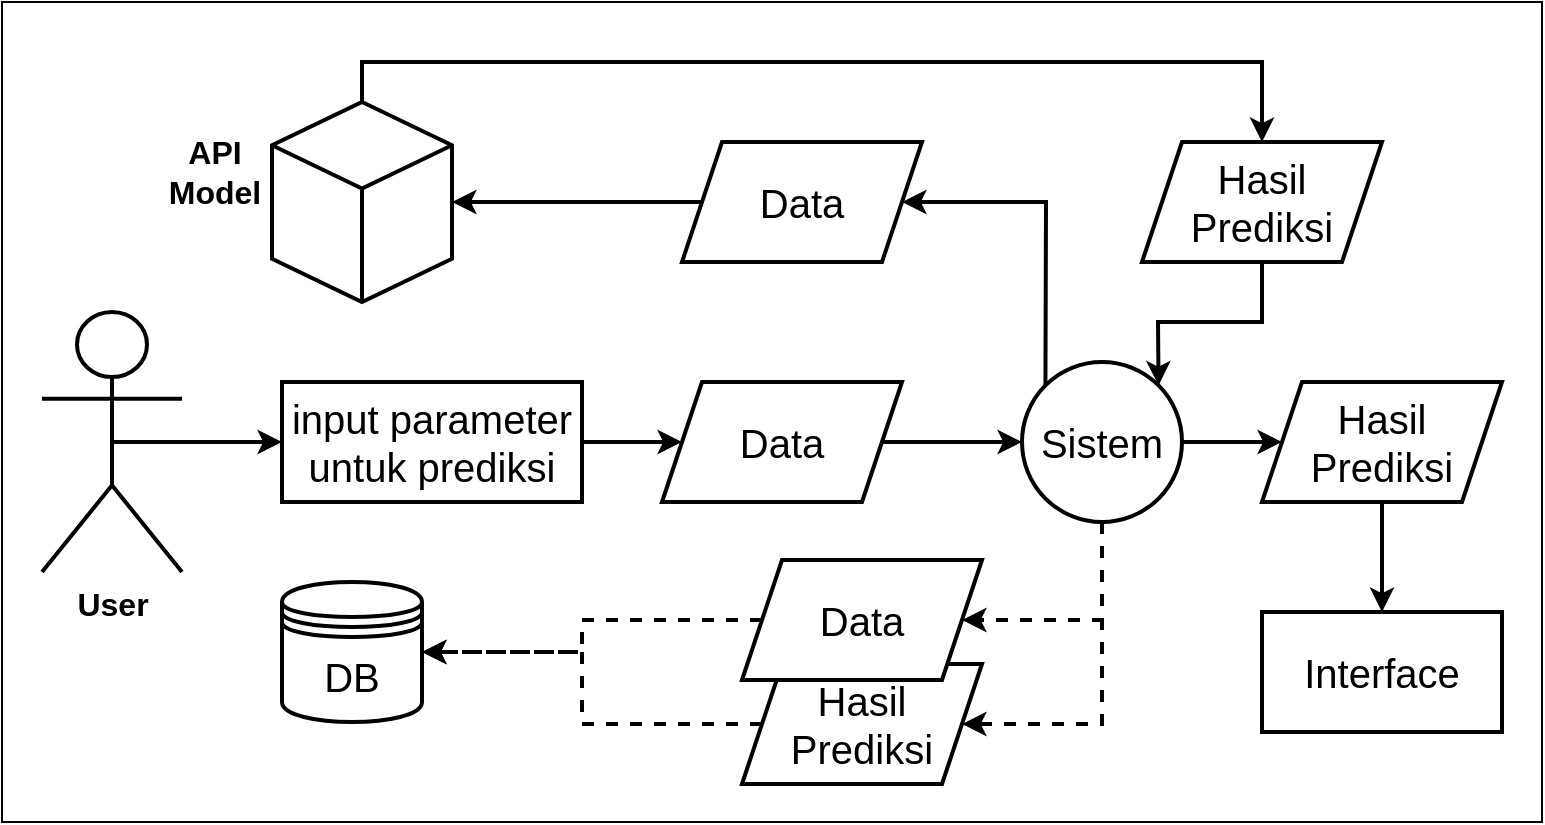 <mxfile version="14.9.2" type="device"><diagram id="-EQWSh5BceXw2j9LL1cU" name="Page-1"><mxGraphModel dx="2240" dy="758" grid="1" gridSize="10" guides="1" tooltips="1" connect="1" arrows="1" fold="1" page="1" pageScale="1" pageWidth="850" pageHeight="1100" math="0" shadow="0"><root><mxCell id="0"/><mxCell id="1" parent="0"/><mxCell id="_D-swJzovgN5gyQ8mkRS-29" value="" style="group" vertex="1" connectable="0" parent="1"><mxGeometry x="-90" y="10" width="770" height="410" as="geometry"/></mxCell><mxCell id="_D-swJzovgN5gyQ8mkRS-28" value="" style="rounded=0;whiteSpace=wrap;html=1;strokeWidth=1;" vertex="1" parent="_D-swJzovgN5gyQ8mkRS-29"><mxGeometry width="770" height="410" as="geometry"/></mxCell><mxCell id="Of_mpiis0yFKyeGZzvom-1" value="&lt;font style=&quot;font-size: 16px&quot;&gt;&lt;b&gt;User&lt;/b&gt;&lt;/font&gt;" style="shape=umlActor;verticalLabelPosition=bottom;verticalAlign=top;html=1;outlineConnect=0;strokeWidth=2;" parent="_D-swJzovgN5gyQ8mkRS-29" vertex="1"><mxGeometry x="20" y="155" width="70" height="130" as="geometry"/></mxCell><mxCell id="Of_mpiis0yFKyeGZzvom-4" value="&lt;font style=&quot;font-size: 20px&quot;&gt;input parameter&lt;br&gt;untuk prediksi&lt;/font&gt;" style="rounded=0;whiteSpace=wrap;html=1;strokeWidth=2;" parent="_D-swJzovgN5gyQ8mkRS-29" vertex="1"><mxGeometry x="140" y="190" width="150" height="60" as="geometry"/></mxCell><mxCell id="Of_mpiis0yFKyeGZzvom-13" value="&lt;font style=&quot;font-size: 20px&quot;&gt;Interface&lt;/font&gt;" style="rounded=0;whiteSpace=wrap;html=1;strokeWidth=2;" parent="_D-swJzovgN5gyQ8mkRS-29" vertex="1"><mxGeometry x="630" y="305" width="120" height="60" as="geometry"/></mxCell><mxCell id="Of_mpiis0yFKyeGZzvom-14" value="" style="endArrow=classic;html=1;exitX=0.5;exitY=1;exitDx=0;exitDy=0;entryX=0.5;entryY=0;entryDx=0;entryDy=0;strokeWidth=2;" parent="_D-swJzovgN5gyQ8mkRS-29" source="_D-swJzovgN5gyQ8mkRS-13" target="Of_mpiis0yFKyeGZzvom-13" edge="1"><mxGeometry width="50" height="50" relative="1" as="geometry"><mxPoint x="580" y="70" as="sourcePoint"/><mxPoint x="630" y="20" as="targetPoint"/></mxGeometry></mxCell><mxCell id="_D-swJzovgN5gyQ8mkRS-1" value="&lt;font style=&quot;font-size: 20px&quot;&gt;Hasil&lt;br&gt;Prediksi&lt;/font&gt;" style="shape=parallelogram;perimeter=parallelogramPerimeter;whiteSpace=wrap;html=1;fixedSize=1;strokeWidth=2;" vertex="1" parent="_D-swJzovgN5gyQ8mkRS-29"><mxGeometry x="570" y="70" width="120" height="60" as="geometry"/></mxCell><mxCell id="_D-swJzovgN5gyQ8mkRS-3" value="&lt;span style=&quot;font-size: 20px&quot;&gt;Data&lt;/span&gt;" style="shape=parallelogram;perimeter=parallelogramPerimeter;whiteSpace=wrap;html=1;fixedSize=1;strokeWidth=2;" vertex="1" parent="_D-swJzovgN5gyQ8mkRS-29"><mxGeometry x="330" y="190" width="120" height="60" as="geometry"/></mxCell><mxCell id="_D-swJzovgN5gyQ8mkRS-5" value="&lt;span style=&quot;font-size: 20px&quot;&gt;Data&lt;/span&gt;" style="shape=parallelogram;perimeter=parallelogramPerimeter;whiteSpace=wrap;html=1;fixedSize=1;strokeWidth=2;" vertex="1" parent="_D-swJzovgN5gyQ8mkRS-29"><mxGeometry x="340" y="70" width="120" height="60" as="geometry"/></mxCell><mxCell id="_D-swJzovgN5gyQ8mkRS-6" value="" style="endArrow=classic;html=1;strokeWidth=2;exitX=0.5;exitY=0.5;exitDx=0;exitDy=0;exitPerimeter=0;entryX=0;entryY=0.5;entryDx=0;entryDy=0;" edge="1" parent="_D-swJzovgN5gyQ8mkRS-29" source="Of_mpiis0yFKyeGZzvom-1" target="Of_mpiis0yFKyeGZzvom-4"><mxGeometry width="50" height="50" relative="1" as="geometry"><mxPoint x="620" y="170" as="sourcePoint"/><mxPoint x="670" y="120" as="targetPoint"/></mxGeometry></mxCell><mxCell id="_D-swJzovgN5gyQ8mkRS-7" value="" style="endArrow=classic;html=1;strokeWidth=2;exitX=1;exitY=0.5;exitDx=0;exitDy=0;entryX=0;entryY=0.5;entryDx=0;entryDy=0;" edge="1" parent="_D-swJzovgN5gyQ8mkRS-29" source="Of_mpiis0yFKyeGZzvom-4" target="_D-swJzovgN5gyQ8mkRS-3"><mxGeometry width="50" height="50" relative="1" as="geometry"><mxPoint x="170" y="170" as="sourcePoint"/><mxPoint x="220" y="120" as="targetPoint"/></mxGeometry></mxCell><mxCell id="_D-swJzovgN5gyQ8mkRS-8" value="" style="endArrow=classic;html=1;strokeWidth=2;exitX=1;exitY=0.5;exitDx=0;exitDy=0;entryX=0;entryY=0.5;entryDx=0;entryDy=0;" edge="1" parent="_D-swJzovgN5gyQ8mkRS-29" source="_D-swJzovgN5gyQ8mkRS-3" target="_D-swJzovgN5gyQ8mkRS-22"><mxGeometry width="50" height="50" relative="1" as="geometry"><mxPoint x="300" y="190" as="sourcePoint"/><mxPoint x="510" y="220" as="targetPoint"/></mxGeometry></mxCell><mxCell id="_D-swJzovgN5gyQ8mkRS-9" value="" style="endArrow=classic;html=1;strokeWidth=2;exitX=0;exitY=0;exitDx=0;exitDy=0;entryX=1;entryY=0.5;entryDx=0;entryDy=0;rounded=0;" edge="1" parent="_D-swJzovgN5gyQ8mkRS-29" source="_D-swJzovgN5gyQ8mkRS-22" target="_D-swJzovgN5gyQ8mkRS-5"><mxGeometry width="50" height="50" relative="1" as="geometry"><mxPoint x="530" y="180" as="sourcePoint"/><mxPoint x="430" y="100" as="targetPoint"/><Array as="points"><mxPoint x="522" y="100"/></Array></mxGeometry></mxCell><mxCell id="_D-swJzovgN5gyQ8mkRS-10" value="" style="endArrow=classic;html=1;strokeWidth=2;exitX=0;exitY=0.5;exitDx=0;exitDy=0;entryX=1;entryY=0.5;entryDx=0;entryDy=0;entryPerimeter=0;" edge="1" parent="_D-swJzovgN5gyQ8mkRS-29" source="_D-swJzovgN5gyQ8mkRS-5" target="_D-swJzovgN5gyQ8mkRS-23"><mxGeometry width="50" height="50" relative="1" as="geometry"><mxPoint x="350" y="120" as="sourcePoint"/><mxPoint x="210" y="100" as="targetPoint"/></mxGeometry></mxCell><mxCell id="_D-swJzovgN5gyQ8mkRS-11" value="" style="endArrow=classic;html=1;strokeWidth=2;exitX=0.5;exitY=0;exitDx=0;exitDy=0;exitPerimeter=0;entryX=0.5;entryY=0;entryDx=0;entryDy=0;rounded=0;" edge="1" parent="_D-swJzovgN5gyQ8mkRS-29" source="_D-swJzovgN5gyQ8mkRS-23" target="_D-swJzovgN5gyQ8mkRS-1"><mxGeometry width="50" height="50" relative="1" as="geometry"><mxPoint x="180" y="60" as="sourcePoint"/><mxPoint x="500" y="90" as="targetPoint"/><Array as="points"><mxPoint x="180" y="30"/><mxPoint x="630" y="30"/></Array></mxGeometry></mxCell><mxCell id="_D-swJzovgN5gyQ8mkRS-12" value="" style="endArrow=classic;html=1;strokeWidth=2;entryX=1;entryY=0;entryDx=0;entryDy=0;exitX=0.5;exitY=1;exitDx=0;exitDy=0;rounded=0;" edge="1" parent="_D-swJzovgN5gyQ8mkRS-29" source="_D-swJzovgN5gyQ8mkRS-1" target="_D-swJzovgN5gyQ8mkRS-22"><mxGeometry width="50" height="50" relative="1" as="geometry"><mxPoint x="650" y="150" as="sourcePoint"/><mxPoint x="570" y="180" as="targetPoint"/><Array as="points"><mxPoint x="630" y="160"/><mxPoint x="578" y="160"/></Array></mxGeometry></mxCell><mxCell id="_D-swJzovgN5gyQ8mkRS-13" value="&lt;font style=&quot;font-size: 20px&quot;&gt;Hasil&lt;br&gt;Prediksi&lt;/font&gt;" style="shape=parallelogram;perimeter=parallelogramPerimeter;whiteSpace=wrap;html=1;fixedSize=1;strokeWidth=2;" vertex="1" parent="_D-swJzovgN5gyQ8mkRS-29"><mxGeometry x="630" y="190" width="120" height="60" as="geometry"/></mxCell><mxCell id="_D-swJzovgN5gyQ8mkRS-14" value="" style="endArrow=classic;html=1;strokeWidth=2;exitX=1;exitY=0.5;exitDx=0;exitDy=0;entryX=0;entryY=0.5;entryDx=0;entryDy=0;" edge="1" parent="_D-swJzovgN5gyQ8mkRS-29" source="_D-swJzovgN5gyQ8mkRS-22" target="_D-swJzovgN5gyQ8mkRS-13"><mxGeometry width="50" height="50" relative="1" as="geometry"><mxPoint x="590" y="220" as="sourcePoint"/><mxPoint x="600" y="150" as="targetPoint"/></mxGeometry></mxCell><mxCell id="_D-swJzovgN5gyQ8mkRS-17" value="" style="group" vertex="1" connectable="0" parent="_D-swJzovgN5gyQ8mkRS-29"><mxGeometry x="370" y="279" width="120" height="112" as="geometry"/></mxCell><mxCell id="_D-swJzovgN5gyQ8mkRS-16" value="&lt;font style=&quot;font-size: 20px&quot;&gt;Hasil&lt;br&gt;Prediksi&lt;/font&gt;" style="shape=parallelogram;perimeter=parallelogramPerimeter;whiteSpace=wrap;html=1;fixedSize=1;strokeWidth=2;" vertex="1" parent="_D-swJzovgN5gyQ8mkRS-17"><mxGeometry y="52" width="120" height="60" as="geometry"/></mxCell><mxCell id="_D-swJzovgN5gyQ8mkRS-15" value="&lt;span style=&quot;font-size: 20px&quot;&gt;Data&lt;/span&gt;" style="shape=parallelogram;perimeter=parallelogramPerimeter;whiteSpace=wrap;html=1;fixedSize=1;strokeWidth=2;" vertex="1" parent="_D-swJzovgN5gyQ8mkRS-17"><mxGeometry width="120" height="60" as="geometry"/></mxCell><mxCell id="_D-swJzovgN5gyQ8mkRS-18" value="" style="endArrow=classic;html=1;strokeWidth=2;exitX=0.5;exitY=1;exitDx=0;exitDy=0;entryX=1;entryY=0.5;entryDx=0;entryDy=0;rounded=0;dashed=1;" edge="1" parent="_D-swJzovgN5gyQ8mkRS-29" target="_D-swJzovgN5gyQ8mkRS-15"><mxGeometry width="50" height="50" relative="1" as="geometry"><mxPoint x="550" y="260" as="sourcePoint"/><mxPoint x="460" y="140" as="targetPoint"/><Array as="points"><mxPoint x="550" y="309"/></Array></mxGeometry></mxCell><mxCell id="_D-swJzovgN5gyQ8mkRS-19" value="" style="endArrow=classic;html=1;strokeWidth=2;exitX=0.5;exitY=1;exitDx=0;exitDy=0;entryX=1;entryY=0.5;entryDx=0;entryDy=0;rounded=0;dashed=1;" edge="1" parent="_D-swJzovgN5gyQ8mkRS-29" source="_D-swJzovgN5gyQ8mkRS-22" target="_D-swJzovgN5gyQ8mkRS-16"><mxGeometry width="50" height="50" relative="1" as="geometry"><mxPoint x="550" y="260" as="sourcePoint"/><mxPoint x="460" y="140" as="targetPoint"/><Array as="points"><mxPoint x="550" y="361"/></Array></mxGeometry></mxCell><mxCell id="_D-swJzovgN5gyQ8mkRS-20" value="" style="endArrow=classic;html=1;strokeWidth=2;exitX=0;exitY=0.5;exitDx=0;exitDy=0;entryX=1;entryY=0.5;entryDx=0;entryDy=0;rounded=0;dashed=1;" edge="1" parent="_D-swJzovgN5gyQ8mkRS-29" source="_D-swJzovgN5gyQ8mkRS-15" target="_D-swJzovgN5gyQ8mkRS-25"><mxGeometry width="50" height="50" relative="1" as="geometry"><mxPoint x="340" y="300" as="sourcePoint"/><mxPoint x="210" y="325" as="targetPoint"/><Array as="points"><mxPoint x="290" y="309"/><mxPoint x="290" y="325"/></Array></mxGeometry></mxCell><mxCell id="_D-swJzovgN5gyQ8mkRS-21" value="" style="endArrow=classic;html=1;strokeWidth=2;exitX=0;exitY=0.5;exitDx=0;exitDy=0;entryX=1;entryY=0.5;entryDx=0;entryDy=0;rounded=0;dashed=1;" edge="1" parent="_D-swJzovgN5gyQ8mkRS-29" source="_D-swJzovgN5gyQ8mkRS-16" target="_D-swJzovgN5gyQ8mkRS-25"><mxGeometry width="50" height="50" relative="1" as="geometry"><mxPoint x="340" y="300" as="sourcePoint"/><mxPoint x="210" y="325" as="targetPoint"/><Array as="points"><mxPoint x="290" y="361"/><mxPoint x="290" y="325"/></Array></mxGeometry></mxCell><mxCell id="_D-swJzovgN5gyQ8mkRS-22" value="&lt;font style=&quot;font-size: 20px&quot;&gt;Sistem&lt;/font&gt;" style="ellipse;whiteSpace=wrap;html=1;aspect=fixed;strokeWidth=2;" vertex="1" parent="_D-swJzovgN5gyQ8mkRS-29"><mxGeometry x="510" y="180" width="80" height="80" as="geometry"/></mxCell><mxCell id="_D-swJzovgN5gyQ8mkRS-23" value="" style="html=1;whiteSpace=wrap;shape=isoCube2;backgroundOutline=1;isoAngle=15;strokeWidth=2;" vertex="1" parent="_D-swJzovgN5gyQ8mkRS-29"><mxGeometry x="135" y="50" width="90" height="100" as="geometry"/></mxCell><mxCell id="_D-swJzovgN5gyQ8mkRS-24" value="&lt;font style=&quot;font-size: 16px&quot;&gt;&lt;b&gt;API&lt;br&gt;Model&lt;/b&gt;&lt;/font&gt;" style="text;html=1;align=center;verticalAlign=middle;resizable=0;points=[];autosize=1;strokeColor=none;" vertex="1" parent="_D-swJzovgN5gyQ8mkRS-29"><mxGeometry x="71" y="65" width="70" height="40" as="geometry"/></mxCell><mxCell id="_D-swJzovgN5gyQ8mkRS-25" value="&lt;font style=&quot;font-size: 20px&quot;&gt;DB&lt;/font&gt;" style="shape=datastore;whiteSpace=wrap;html=1;strokeWidth=2;" vertex="1" parent="_D-swJzovgN5gyQ8mkRS-29"><mxGeometry x="140" y="290" width="70" height="70" as="geometry"/></mxCell></root></mxGraphModel></diagram></mxfile>